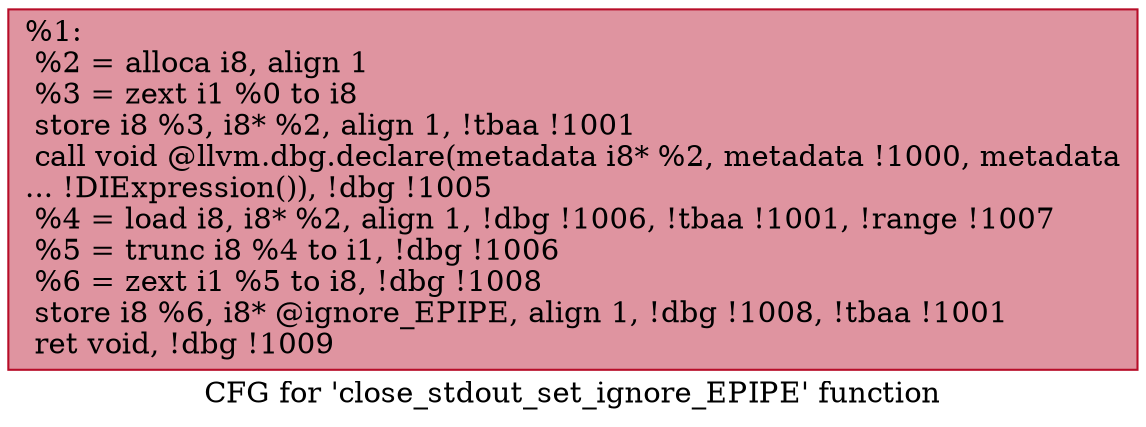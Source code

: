 digraph "CFG for 'close_stdout_set_ignore_EPIPE' function" {
	label="CFG for 'close_stdout_set_ignore_EPIPE' function";

	Node0x20d8300 [shape=record,color="#b70d28ff", style=filled, fillcolor="#b70d2870",label="{%1:\l  %2 = alloca i8, align 1\l  %3 = zext i1 %0 to i8\l  store i8 %3, i8* %2, align 1, !tbaa !1001\l  call void @llvm.dbg.declare(metadata i8* %2, metadata !1000, metadata\l... !DIExpression()), !dbg !1005\l  %4 = load i8, i8* %2, align 1, !dbg !1006, !tbaa !1001, !range !1007\l  %5 = trunc i8 %4 to i1, !dbg !1006\l  %6 = zext i1 %5 to i8, !dbg !1008\l  store i8 %6, i8* @ignore_EPIPE, align 1, !dbg !1008, !tbaa !1001\l  ret void, !dbg !1009\l}"];
}
